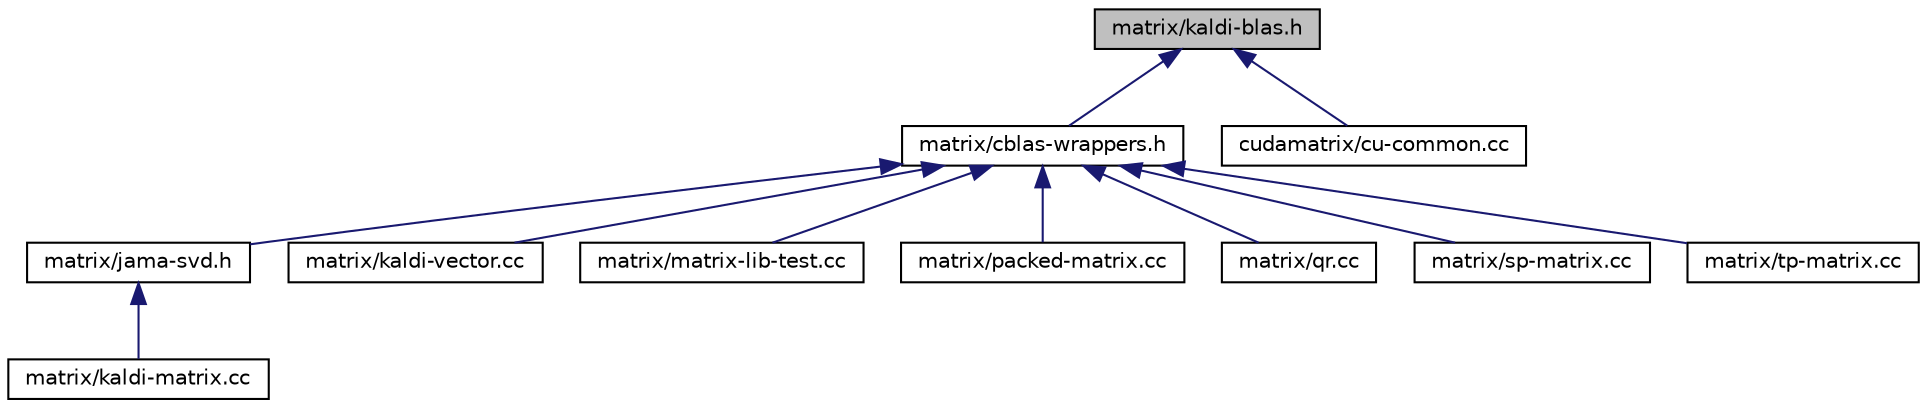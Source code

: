 digraph "matrix/kaldi-blas.h"
{
  edge [fontname="Helvetica",fontsize="10",labelfontname="Helvetica",labelfontsize="10"];
  node [fontname="Helvetica",fontsize="10",shape=record];
  Node1 [label="matrix/kaldi-blas.h",height=0.2,width=0.4,color="black", fillcolor="grey75", style="filled", fontcolor="black"];
  Node1 -> Node2 [dir="back",color="midnightblue",fontsize="10",style="solid",fontname="Helvetica"];
  Node2 [label="matrix/cblas-wrappers.h",height=0.2,width=0.4,color="black", fillcolor="white", style="filled",URL="$cblas-wrappers_8h.html"];
  Node2 -> Node3 [dir="back",color="midnightblue",fontsize="10",style="solid",fontname="Helvetica"];
  Node3 [label="matrix/jama-svd.h",height=0.2,width=0.4,color="black", fillcolor="white", style="filled",URL="$jama-svd_8h.html"];
  Node3 -> Node4 [dir="back",color="midnightblue",fontsize="10",style="solid",fontname="Helvetica"];
  Node4 [label="matrix/kaldi-matrix.cc",height=0.2,width=0.4,color="black", fillcolor="white", style="filled",URL="$kaldi-matrix_8cc.html"];
  Node2 -> Node5 [dir="back",color="midnightblue",fontsize="10",style="solid",fontname="Helvetica"];
  Node5 [label="matrix/kaldi-vector.cc",height=0.2,width=0.4,color="black", fillcolor="white", style="filled",URL="$kaldi-vector_8cc.html"];
  Node2 -> Node6 [dir="back",color="midnightblue",fontsize="10",style="solid",fontname="Helvetica"];
  Node6 [label="matrix/matrix-lib-test.cc",height=0.2,width=0.4,color="black", fillcolor="white", style="filled",URL="$matrix-lib-test_8cc.html"];
  Node2 -> Node7 [dir="back",color="midnightblue",fontsize="10",style="solid",fontname="Helvetica"];
  Node7 [label="matrix/packed-matrix.cc",height=0.2,width=0.4,color="black", fillcolor="white", style="filled",URL="$packed-matrix_8cc.html",tooltip="Implementation of specialized PackedMatrix template methods. "];
  Node2 -> Node8 [dir="back",color="midnightblue",fontsize="10",style="solid",fontname="Helvetica"];
  Node8 [label="matrix/qr.cc",height=0.2,width=0.4,color="black", fillcolor="white", style="filled",URL="$qr_8cc.html"];
  Node2 -> Node9 [dir="back",color="midnightblue",fontsize="10",style="solid",fontname="Helvetica"];
  Node9 [label="matrix/sp-matrix.cc",height=0.2,width=0.4,color="black", fillcolor="white", style="filled",URL="$sp-matrix_8cc.html"];
  Node2 -> Node10 [dir="back",color="midnightblue",fontsize="10",style="solid",fontname="Helvetica"];
  Node10 [label="matrix/tp-matrix.cc",height=0.2,width=0.4,color="black", fillcolor="white", style="filled",URL="$tp-matrix_8cc.html"];
  Node1 -> Node11 [dir="back",color="midnightblue",fontsize="10",style="solid",fontname="Helvetica"];
  Node11 [label="cudamatrix/cu-common.cc",height=0.2,width=0.4,color="black", fillcolor="white", style="filled",URL="$cu-common_8cc.html"];
}
